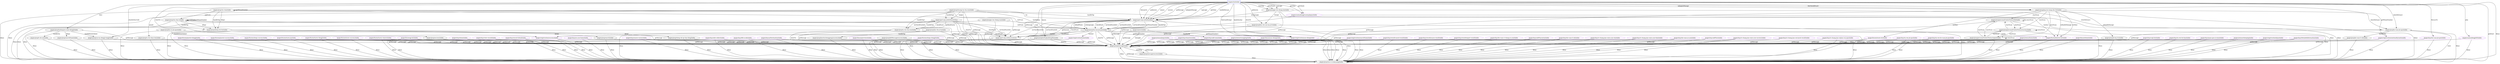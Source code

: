 // UI State Transfer Diagram
digraph {
	"/pages/jxzq/dao-chu-ji-lu/index" [label="/pages/jxzq/dao-chu-ji-lu/index"]
	"/pages/jxzq/success/index" [label="/pages/jxzq/success/index"]
	"/pages/jxzq/message/index" [label="/pages/jxzq/message/index"]
	"/pages/gsd-ui/g-auth/trface/trface" [label="/pages/gsd-ui/g-auth/trface/trface"]
	"/pages/jxzq/daochuchenggong/success/index" [label="/pages/jxzq/daochuchenggong/success/index"]
	"/pages/jxzq/personalCenterStatus/fail/index" [label="/pages/jxzq/personalCenterStatus/fail/index"]
	"/pages/jxzq/ge-ren-cheng-nuo/index" [label="/pages/jxzq/ge-ren-cheng-nuo/index"]
	"/pages/jxzq/sao-ma-dengji-tongji/index" [label="/pages/jxzq/sao-ma-dengji-tongji/index"]
	"/pages/jxzq/searchName/index" [label="/pages/jxzq/searchName/index"]
	"/pages/stat/index" [label="/pages/stat/index" color=blue shape=rectangle]
	"/pages/jxzq/da-ka-ji-lu/index" [label="/pages/jxzq/da-ka-ji-lu/index"]
	"/pages/jxzq/xiao-xi-xiang-qing/index" [label="/pages/jxzq/xiao-xi-xiang-qing/index"]
	"/pages/jxzq/search/index" [label="/pages/jxzq/search/index"]
	"/pages/jxzq/laoYaoJianKangMa/index" [label="/pages/jxzq/laoYaoJianKangMa/index"]
	"/pages/jxzq/zhuang-tai-cha-xun/index" [label="/pages/jxzq/zhuang-tai-cha-xun/index"]
	"/pages/gsd-ui/g-auth/face/face" [label="/pages/gsd-ui/g-auth/face/face"]
	"/pages/jxzq/jing-xin-xiang-zhu-list/index" [label="/pages/jxzq/jing-xin-xiang-zhu-list/index"]
	"/pages/jxzq/ge-ren-zhong-xin/index" [label="/pages/jxzq/ge-ren-zhong-xin/index"]
	"/pages/jxzq/ta-ren-cha-xun/index" [label="/pages/jxzq/ta-ren-cha-xun/index"]
	"/pages/jxzq/message/success/index" [label="/pages/jxzq/message/success/index"]
	"/pages/jxzq/lou-yu-jie-guo/index" [label="/pages/jxzq/lou-yu-jie-guo/index"]
	"/pages/jxzq/he-suan-li-shi/index" [label="/pages/jxzq/he-suan-li-shi/index"]
	"/pages/jxzq/ti-shi-yin/index" [label="/pages/jxzq/ti-shi-yin/index"]
	"/pages/jxzq/chu-chai-2/index" [label="/pages/jxzq/chu-chai-2/index"]
	"/pages/jxzq/he-suan-jie-guo/index" [label="/pages/jxzq/he-suan-jie-guo/index"]
	"/pages/jxzq/sheng-shi-list/index" [label="/pages/jxzq/sheng-shi-list/index"]
	"/pages/jxzq/ben-ren-sao-ma-ji-lv/index" [label="/pages/jxzq/ben-ren-sao-ma-ji-lv/index"]
	"/pages/jxzq/chu-chai/index" [label="/pages/jxzq/chu-chai/index"]
	"/pages/jxzq/sheng-shi-qu-lian-dong/index" [label="/pages/jxzq/sheng-shi-qu-lian-dong/index"]
	"/pages/jxzq/daofangren-xinxi-dengji/index" [label="/pages/jxzq/daofangren-xinxi-dengji/index"]
	"/pages/jxzq/personalCenterStatus/success/index" [label="/pages/jxzq/personalCenterStatus/success/index"]
	"/pages/jxzq/personalCenterStatus/repeat/index" [label="/pages/jxzq/personalCenterStatus/repeat/index"]
	"/pages/gsd-ui/g-auth/error/error" [label="/pages/gsd-ui/g-auth/error/error"]
	"/pages/jxzq/cha-xun-jie-guo/index" [label="/pages/jxzq/cha-xun-jie-guo/index"]
	"/pages/jxzq/ta-ren-shan-chu/index" [label="/pages/jxzq/ta-ren-shan-chu/index"]
	"/pages/query/inidex" [label="/pages/query/inidex"]
	"/pages/jxzq/delMessage/success/index" [label="/pages/jxzq/delMessage/success/index"]
	"/pages/fusion/shequ-dengji/index" [label="/pages/fusion/shequ-dengji/index" color=purple]
	"/pages/fusion/benren-list/index" [label="/pages/fusion/benren-list/index" color=purple]
	"/pages/fusion/jiaowei-dengji/index" [label="/pages/fusion/jiaowei-dengji/index" color=purple]
	"/pages/fusion/jiaowei-success/index" [label="/pages/fusion/jiaowei-success/index" color=purple]
	"/pages/fusion/shequ-success/index" [label="/pages/fusion/shequ-success/index" color=purple]
	"/pages/fusion/taren-list/index" [label="/pages/fusion/taren-list/index" color=purple]
	"/pages/fusion/taren-jia/index" [label="/pages/fusion/taren-jia/index" color=purple]
	"/pages/fusion/taren-dengji/index" [label="/pages/fusion/taren-dengji/index" color=purple]
	"/pages/fusion/taren-success/index" [label="/pages/fusion/taren-success/index" color=purple]
	"/pages/fusion/taren-remove/index" [label="/pages/fusion/taren-remove/index" color=purple]
	"/pages/fusion/gj-list/index" [label="/pages/fusion/gj-list/index" color=purple]
	"/pages/hsjc/home/index" [label="/pages/hsjc/home/index" color=purple]
	"/pages/hsjc/view-record/index" [label="/pages/hsjc/view-record/index" color=purple]
	"/pages/hsjc/record-detail/index" [label="/pages/hsjc/record-detail/index" color=purple]
	"/pages/hsjc/yu-yue-home/index" [label="/pages/hsjc/yu-yue-home/index" color=purple]
	"/pages/hsjc/add-num/index" [label="/pages/hsjc/add-num/index" color=purple]
	"/pages/hsjc/yuyue-sucess/index" [label="/pages/hsjc/yuyue-sucess/index" color=purple]
	"/pages/hsjc/info-collect/index" [label="/pages/hsjc/info-collect/index" color=purple]
	"/pages/hsjc/fill-in-info/index" [label="/pages/hsjc/fill-in-info/index" color=purple]
	"/pages/hsjc/he-suan-jie-guo/index" [label="/pages/hsjc/he-suan-jie-guo/index" color=purple]
	"/pages/hsjc/result/cancel-result/index" [label="/pages/hsjc/result/cancel-result/index" color=purple]
	"/pages/hsjc/result/yuyue-result/index" [label="/pages/hsjc/result/yuyue-result/index" color=purple]
	"/pages/hsjc/result/export-result/index" [label="/pages/hsjc/result/export-result/index" color=purple]
	"/pages/hsjc/he-suan-yu-yue/index" [label="/pages/hsjc/he-suan-yu-yue/index" color=purple]
	"/pages/hsjc/he-suan-ri-chang-yu-yue/index" [label="/pages/hsjc/he-suan-ri-chang-yu-yue/index" color=purple]
	"/pages/hsjc/ri-chang-jian-ce/jian-ce-ji-gou/index" [label="/pages/hsjc/ri-chang-jian-ce/jian-ce-ji-gou/index" color=purple]
	"/pages/hsjc/ri-chang-jian-ce/yu-yue-ren/index" [label="/pages/hsjc/ri-chang-jian-ce/yu-yue-ren/index" color=purple]
	"/pages/hsjc/ri-chang-jian-ce/yu-yue-success/index" [label="/pages/hsjc/ri-chang-jian-ce/yu-yue-success/index" color=purple]
	"/pages/hsjc/ri-chang-jian-ce/yu-yue-time/index" [label="/pages/hsjc/ri-chang-jian-ce/yu-yue-time/index" color=purple]
	"/pages/hsjc/ri-chang-jian-ce/cancel-result/index" [label="/pages/hsjc/ri-chang-jian-ce/cancel-result/index" color=purple]
	"/pages/hsjc/addTarn/index" [label="/pages/hsjc/addTarn/index" color=purple]
	"/pages/hsjc/addYuyueren/index" [label="/pages/hsjc/addYuyueren/index" color=purple]
	"/pages/hsjc/he-suan-li-shi/index" [label="/pages/hsjc/he-suan-li-shi/index" color=purple]
	"/pages/hsjc/ta-ren-jie-guo/index" [label="/pages/hsjc/ta-ren-jie-guo/index" color=purple]
	"/pages/hsjc/ta-ren-he-suan-jie-guo/index" [label="/pages/hsjc/ta-ren-he-suan-jie-guo/index" color=purple]
	"/pages/hsjc/ta-ren-lie-biao/index" [label="/pages/hsjc/ta-ren-lie-biao/index" color=purple]
	"/pages/hsjc/DetailedInformation/index" [label="/pages/hsjc/DetailedInformation/index" color=purple]
	"/pages/hsjc/shanchu/index" [label="/pages/hsjc/shanchu/index" color=purple]
	"/pages/hsjc/caiji-list/index" [label="/pages/hsjc/caiji-list/index" color=purple]
	"/pages/hsjc/quan-guo-yi-miao/index" [label="/pages/hsjc/quan-guo-yi-miao/index" color=purple]
	"/pages/heyan/home/index" [label="/pages/heyan/home/index" color=purple]
	"/pages/heyan/yan-zheng/index" [label="/pages/heyan/yan-zheng/index" color=purple]
	"/pages/heyan/Destination/index" [label="/pages/heyan/Destination/index" color=purple]
	"/pages/heyan/province/index" [label="/pages/heyan/province/index" color=purple]
	"/pages/yimiao/home/index" [label="/pages/yimiao/home/index" color=purple]
	"/pages/yimiao/shenqing/index" [label="/pages/yimiao/shenqing/index" color=purple]
	"/pages/yimiao/xiangqing/index" [label="/pages/yimiao/xiangqing/index" color=purple]
	"/pages/yimiao/jieguo/index" [label="/pages/yimiao/jieguo/index" color=purple]
	"/pages/registration/home/index" [label="/pages/registration/home/index" color=purple]
	"/pages/registration/success/index" [label="/pages/registration/success/index" color=purple]
	"/pages/registration/yan-zheng/index" [label="/pages/registration/yan-zheng/index" color=purple]
	"/pages/registration/tijiao/index" [label="/pages/registration/tijiao/index" color=purple]
	"/pages/registration/searchName/index" [label="/pages/registration/searchName/index" color=purple]
	"/pages/registration/nationality/nationality" [label="/pages/registration/nationality/nationality" color=purple]
	"/pages/saomadengji/saomajieguo/index" [label="/pages/saomadengji/saomajieguo/index" color=purple]
	"/pages/saomadengji/h5/index" [label="/pages/saomadengji/h5/index" color=purple]
	"/pages/stat/index" -> "/pages/gsd-ui/g-auth/face/face" [label=goBenren]
	"/pages/stat/index" -> "/pages/gsd-ui/g-auth/face/face" [label=laoyou]
	"/pages/stat/index" -> "/pages/hsjc/he-suan-jie-guo/index" [label=HesuanTo]
	"/pages/stat/index" -> "/pages/registration/success/index" [label=showYw]
	"/pages/stat/index" -> "/pages/saomadengji/saomajieguo/index" [label=getOline]
	"/pages/stat/index" -> "/pages/jxzq/daofangren-xinxi-dengji/index" [label=btn1]
	"/pages/stat/index" -> "/pages/gsd-ui/g-auth/face/face" [label=success]
	"/pages/stat/index" -> "/pages/jxzq/xiao-xi-xiang-qing/index" [label=goDetail]
	"/pages/stat/index" -> "/pages/saomadengji/h5/index" [label=ydm]
	"/pages/stat/index" -> "/pages/jxzq/jing-xin-xiang-zhu-list/index" [label=btnCheckIDcard]
	"/pages/stat/index" -> "/pages/gsd-ui/g-auth/face/face" [label=tapLogin]
	"/pages/stat/index" -> "/pages/registration/nationality/nationality" [label=getPhoneNumber]
	"/pages/stat/index" -> "/pages/registration/yan-zheng/index" [label=handchuchai]
	"/pages/stat/index" -> "/pages/jxzq/he-suan-jie-guo/index" [label=showHeSuan1]
	"/pages/stat/index" -> "/pages/jxzq/laoYaoJianKangMa/index" [label=laoyou]
	"/pages/stat/index" -> "/pages/saomadengji/saomajieguo/index" [label=getCheck]
	"/pages/stat/index" -> "/pages/gsd-ui/g-auth/face/face" [label=getOline]
	"/pages/stat/index" -> "/pages/jxzq/ben-ren-sao-ma-ji-lv/index" [label=goBenren]
	"/pages/stat/index" -> "/pages/gsd-ui/g-auth/face/face" [label=handleHesuan]
	"/pages/stat/index" -> "/pages/jxzq/sao-ma-dengji-tongji/index" [label=checkIsHasCode]
	"/pages/stat/index" -> "/pages/jxzq/jing-xin-xiang-zhu-list/index" [label=isJingxinManage]
	"/pages/stat/index" -> "/pages/gsd-ui/g-auth/face/face" [label=HesuanTo]
	"/pages/stat/index" -> "/pages/jxzq/ge-ren-zhong-xin/index" [label=getIsPhone]
	"/pages/stat/index" -> "/pages/gsd-ui/g-auth/face/face" [label=goMessage]
	"/pages/stat/index" -> "/pages/jxzq/ge-ren-zhong-xin/index" [label=tapLogin]
	"/pages/stat/index" -> "/pages/jxzq/xiao-xi-xiang-qing/index" [label=libiao]
	"/pages/stat/index" -> "/pages/registration/yan-zheng/index" [label=showZd]
	"/pages/stat/index" -> "/pages/jxzq/ge-ren-zhong-xin/index" [label=GrzxTap]
	"/pages/stat/index" -> "/pages/jxzq/message/index" [label=goMessage]
	"/pages/stat/index" -> "/pages/registration/yan-zheng/index" [label=btnScanWrong1]
	"/pages/stat/index" -> "/pages/gsd-ui/g-auth/face/face" [label=isJingxinManage]
	"/pages/gsd-ui/g-auth/face/face" -> "/pages/jxzq/cha-xun-jie-guo/index" [label=isBindPhone]
	"/pages/gsd-ui/g-auth/face/face" -> "/pages/gsd-ui/g-auth/error/error" [label=getSession]
	"/pages/gsd-ui/g-auth/face/face" -> "/pages/jxzq/cha-xun-jie-guo/index" [label=isShengLogin]
	"/pages/gsd-ui/g-auth/face/face" -> "/pages/jxzq/cha-xun-jie-guo/index" [label=checkFacet]
	"/pages/gsd-ui/g-auth/face/face" -> "/pages/jxzq/cha-xun-jie-guo/index" [label=onCheckFaceInfo1]
	"/pages/gsd-ui/g-auth/face/face" -> "/pages/gsd-ui/g-auth/error/error" [label=checkFacet]
	"/pages/gsd-ui/g-auth/face/face" -> "/pages/jxzq/cha-xun-jie-guo/index" [label=onCheckFaceInfo]
	"/pages/gsd-ui/g-auth/face/face" -> "/pages/gsd-ui/g-auth/error/error" [label=onCheckFaceInfo1]
	"/pages/gsd-ui/g-auth/face/face" -> "/pages/jxzq/cha-xun-jie-guo/index" [label=onCheckFaceInfo2]
	"/pages/gsd-ui/g-auth/face/face" -> "/pages/jxzq/xiao-xi-xiang-qing/index" [label=libiao]
	"/pages/gsd-ui/g-auth/face/face" -> "/pages/jxzq/cha-xun-jie-guo/index" [label=getPhoneNumber]
	"/pages/gsd-ui/g-auth/face/face" -> "/pages/gsd-ui/g-auth/error/error" [label=onCheckFaceInfo]
	"/pages/gsd-ui/g-auth/face/face" -> "/pages/jxzq/message/index" [label=goMessage]
	"/pages/gsd-ui/g-auth/trface/trface" -> "/pages/jxzq/ta-ren-cha-xun/index" [label=checkFacet]
	"/pages/gsd-ui/g-auth/trface/trface" -> "/pages/jxzq/ta-ren-cha-xun/index" [label=getBindStatus]
	"/pages/gsd-ui/g-auth/trface/trface" -> "/pages/jxzq/ta-ren-cha-xun/index" [label=onCheckFaceInfo]
	"/pages/gsd-ui/g-auth/trface/trface" -> "/pages/gsd-ui/g-auth/error/error" [label=checkFacet]
	"/pages/gsd-ui/g-auth/trface/trface" -> "/pages/jxzq/message/index" [label=showYw]
	"/pages/gsd-ui/g-auth/trface/trface" -> "/pages/jxzq/xiao-xi-xiang-qing/index" [label=libiao]
	"/pages/gsd-ui/g-auth/trface/trface" -> "/pages/gsd-ui/g-auth/error/error" [label=onCheckFaceInfo]
	"/pages/gsd-ui/g-auth/trface/trface" -> "/pages/jxzq/message/index" [label=goMessage]
	"/pages/gsd-ui/g-auth/error/error" -> "/pages/jxzq/xiao-xi-xiang-qing/index" [label=libiao]
	"/pages/gsd-ui/g-auth/error/error" -> "/pages/jxzq/message/index" [label=goMessage]
	"/pages/jxzq/ge-ren-zhong-xin/index" -> "/pages/gsd-ui/g-auth/face/face" [label=onTapLogin]
	"/pages/jxzq/ge-ren-zhong-xin/index" -> "/pages/jxzq/he-suan-jie-guo/index" [label=showHeSuan1]
	"/pages/jxzq/ge-ren-zhong-xin/index" -> "/pages/jxzq/xiao-xi-xiang-qing/index" [label=libiao]
	"/pages/jxzq/ge-ren-zhong-xin/index" -> "/pages/jxzq/ben-ren-sao-ma-ji-lv/index" [label=brsmjl]
	"/pages/jxzq/ge-ren-zhong-xin/index" -> "/pages/jxzq/message/index" [label=goMessage]
	"/pages/jxzq/personalCenterStatus/fail/index" -> "/pages/jxzq/xiao-xi-xiang-qing/index" [label=libiao]
	"/pages/jxzq/personalCenterStatus/fail/index" -> "/pages/jxzq/personalCenterStatus/fail/index" [label=startScan]
	"/pages/jxzq/personalCenterStatus/fail/index" -> "/pages/jxzq/personalCenterStatus/success/index" [label=startScan]
	"/pages/jxzq/personalCenterStatus/fail/index" -> "/pages/jxzq/personalCenterStatus/repeat/index" [label=startScan]
	"/pages/jxzq/personalCenterStatus/fail/index" -> "/pages/jxzq/message/index" [label=goMessage]
	"/pages/jxzq/personalCenterStatus/repeat/index" -> "/pages/jxzq/xiao-xi-xiang-qing/index" [label=libiao]
	"/pages/jxzq/personalCenterStatus/repeat/index" -> "/pages/jxzq/personalCenterStatus/fail/index" [label=startScan]
	"/pages/jxzq/personalCenterStatus/repeat/index" -> "/pages/jxzq/personalCenterStatus/success/index" [label=startScan]
	"/pages/jxzq/personalCenterStatus/repeat/index" -> "/pages/jxzq/personalCenterStatus/repeat/index" [label=startScan]
	"/pages/jxzq/personalCenterStatus/repeat/index" -> "/pages/jxzq/message/index" [label=goMessage]
	"/pages/jxzq/personalCenterStatus/success/index" -> "/pages/jxzq/xiao-xi-xiang-qing/index" [label=libiao]
	"/pages/jxzq/personalCenterStatus/success/index" -> "/pages/jxzq/personalCenterStatus/fail/index" [label=startScan]
	"/pages/jxzq/personalCenterStatus/success/index" -> "/pages/jxzq/personalCenterStatus/success/index" [label=startScan]
	"/pages/jxzq/personalCenterStatus/success/index" -> "/pages/jxzq/personalCenterStatus/repeat/index" [label=startScan]
	"/pages/jxzq/personalCenterStatus/success/index" -> "/pages/jxzq/message/index" [label=goMessage]
	"/pages/jxzq/da-ka-ji-lu/index" -> "/pages/jxzq/xiao-xi-xiang-qing/index" [label=libiao]
	"/pages/jxzq/da-ka-ji-lu/index" -> "/pages/jxzq/message/index" [label=goMessage]
	"/pages/jxzq/jing-xin-xiang-zhu-list/index" -> "/pages/fusion/taren-list/index" [label=toOther]
	"/pages/jxzq/jing-xin-xiang-zhu-list/index" -> "/pages/jxzq/personalCenterStatus/repeat/index" [label=startScan]
	"/pages/jxzq/jing-xin-xiang-zhu-list/index" -> "/pages/jxzq/he-suan-jie-guo/index" [label=showHeSuan1]
	"/pages/jxzq/jing-xin-xiang-zhu-list/index" -> "/pages/jxzq/personalCenterStatus/success/index" [label=startScan]
	"/pages/jxzq/jing-xin-xiang-zhu-list/index" -> "/pages/jxzq/xiao-xi-xiang-qing/index" [label=libiao]
	"/pages/jxzq/jing-xin-xiang-zhu-list/index" -> "/pages/jxzq/personalCenterStatus/fail/index" [label=startScan]
	"/pages/jxzq/jing-xin-xiang-zhu-list/index" -> "/pages/jxzq/message/index" [label=goMessage]
	"/pages/jxzq/jing-xin-xiang-zhu-list/index" -> "/pages/jxzq/da-ka-ji-lu/index" [label=isHealthManage]
	"/pages/jxzq/jing-xin-xiang-zhu-list/index" -> "/pages/fusion/benren-list/index" [label=isHealthManage]
	"/pages/jxzq/jing-xin-xiang-zhu-list/index" -> "/pages/fusion/benren-list/index" [label=toOther]
	"/pages/jxzq/ti-shi-yin/index" -> "/pages/jxzq/xiao-xi-xiang-qing/index" [label=libiao]
	"/pages/jxzq/ti-shi-yin/index" -> "/pages/jxzq/message/index" [label=goMessage]
	"/pages/jxzq/he-suan-jie-guo/index" -> "/pages/jxzq/xiao-xi-xiang-qing/index" [label=xinxi]
	"/pages/jxzq/he-suan-jie-guo/index" -> "/pages/jxzq/he-suan-li-shi/index" [label=handleTap]
	"/pages/jxzq/he-suan-jie-guo/index" -> "/pages/jxzq/xiao-xi-xiang-qing/index" [label=libiao]
	"/pages/jxzq/he-suan-jie-guo/index" -> "/pages/jxzq/message/index" [label=goMessage]
	"/pages/jxzq/he-suan-li-shi/index" -> "/pages/jxzq/xiao-xi-xiang-qing/index" [label=libiao]
	"/pages/jxzq/he-suan-li-shi/index" -> "/pages/jxzq/message/index" [label=goMessage]
	"/pages/jxzq/cha-xun-jie-guo/index" -> "/pages/registration/home/index" [label=tuichu0]
	"/pages/jxzq/cha-xun-jie-guo/index" -> "/pages/registration/success/index" [label=tuichu0]
	"/pages/jxzq/cha-xun-jie-guo/index" -> "/pages/registration/yan-zheng/index" [label=getPhoneNumber1]
	"/pages/jxzq/cha-xun-jie-guo/index" -> "/pages/gsd-ui/g-auth/error/error" [label=checkFacet]
	"/pages/jxzq/cha-xun-jie-guo/index" -> "/pages/jxzq/message/index" [label=showYw]
	"/pages/jxzq/cha-xun-jie-guo/index" -> "/pages/jxzq/xiao-xi-xiang-qing/index" [label=libiao]
	"/pages/jxzq/cha-xun-jie-guo/index" -> "/pages/jxzq/message/index" [label=goMessage]
	"/pages/jxzq/cha-xun-jie-guo/index" -> "/pages/gsd-ui/g-auth/face/face" [label=handleTap]
	"/pages/jxzq/cha-xun-jie-guo/index" -> "/pages/registration/yan-zheng/index" [label=getPhoneNumber]
	"/pages/jxzq/cha-xun-jie-guo/index" -> "/pages/fusion/benren-list/index" [label=tuichu]
	"/pages/jxzq/ge-ren-cheng-nuo/index" -> "/pages/jxzq/xiao-xi-xiang-qing/index" [label=libiao]
	"/pages/jxzq/ge-ren-cheng-nuo/index" -> "/pages/jxzq/message/index" [label=goMessage]
	"/pages/jxzq/ge-ren-cheng-nuo/index" -> "/pages/jxzq/cha-xun-jie-guo/index" [label=arge]
	"/pages/jxzq/ta-ren-cha-xun/index" -> "/pages/gsd-ui/g-auth/error/error" [label=checkFacet]
	"/pages/jxzq/ta-ren-cha-xun/index" -> "/pages/gsd-ui/g-auth/trface/trface" [label=handleTap]
	"/pages/jxzq/ta-ren-cha-xun/index" -> "/pages/jxzq/message/index" [label=showYw]
	"/pages/jxzq/ta-ren-cha-xun/index" -> "/pages/jxzq/xiao-xi-xiang-qing/index" [label=libiao]
	"/pages/jxzq/ta-ren-cha-xun/index" -> "/pages/jxzq/message/index" [label=goMessage]
	"/pages/jxzq/zhuang-tai-cha-xun/index" -> "/pages/jxzq/ta-ren-cha-xun/index" [label=handleTap1]
	"/pages/jxzq/zhuang-tai-cha-xun/index" -> "/pages/gsd-ui/g-auth/trface/trface" [label=tianjia]
	"/pages/jxzq/zhuang-tai-cha-xun/index" -> "/pages/jxzq/cha-xun-jie-guo/index" [label=handleTap]
	"/pages/jxzq/zhuang-tai-cha-xun/index" -> "/pages/gsd-ui/g-auth/face/face" [label=res]
	"/pages/jxzq/zhuang-tai-cha-xun/index" -> "/pages/jxzq/message/index" [label=showYw]
	"/pages/jxzq/zhuang-tai-cha-xun/index" -> "/pages/jxzq/xiao-xi-xiang-qing/index" [label=libiao]
	"/pages/jxzq/zhuang-tai-cha-xun/index" -> "/pages/gsd-ui/g-auth/trface/trface" [label=handleTap1]
	"/pages/jxzq/zhuang-tai-cha-xun/index" -> "/pages/jxzq/message/index" [label=goMessage]
	"/pages/jxzq/zhuang-tai-cha-xun/index" -> "/pages/gsd-ui/g-auth/face/face" [label=handleTap]
	"/pages/jxzq/zhuang-tai-cha-xun/index" -> "/pages/jxzq/ta-ren-shan-chu/index" [label=guanli]
	"/pages/jxzq/ta-ren-shan-chu/index" -> "/pages/jxzq/xiao-xi-xiang-qing/index" [label=libiao]
	"/pages/jxzq/ta-ren-shan-chu/index" -> "/pages/jxzq/message/index" [label=goMessage]
	"/pages/jxzq/chu-chai/index" -> "/pages/jxzq/chu-chai-2/index" [label=subTrain]
	"/pages/jxzq/chu-chai/index" -> "/pages/jxzq/cha-xun-jie-guo/index" [label=subTrain]
	"/pages/jxzq/chu-chai/index" -> "/pages/jxzq/chu-chai/index" [label=getPhoneNumber]
	"/pages/jxzq/chu-chai/index" -> "/pages/jxzq/sheng-shi-list/index" [label=handleTap]
	"/pages/jxzq/chu-chai/index" -> "/pages/fusion/benren-list/index" [label=tuichu1]
	"/pages/jxzq/chu-chai/index" -> "/pages/jxzq/xiao-xi-xiang-qing/index" [label=libiao]
	"/pages/jxzq/chu-chai/index" -> "/pages/jxzq/sheng-shi-list/index" [label=dilog1]
	"/pages/jxzq/chu-chai/index" -> "/pages/jxzq/message/index" [label=goMessage]
	"/pages/jxzq/chu-chai-2/index" -> "/pages/jxzq/chu-chai-2/index" [label=subTrain]
	"/pages/jxzq/chu-chai-2/index" -> "/pages/jxzq/cha-xun-jie-guo/index" [label=subTrain]
	"/pages/jxzq/chu-chai-2/index" -> "/pages/jxzq/sheng-shi-list/index" [label=handleTap]
	"/pages/jxzq/chu-chai-2/index" -> "/pages/jxzq/xiao-xi-xiang-qing/index" [label=libiao]
	"/pages/jxzq/chu-chai-2/index" -> "/pages/jxzq/chu-chai-2/index" [label=getPhoneNumber]
	"/pages/jxzq/chu-chai-2/index" -> "/pages/jxzq/sheng-shi-list/index" [label=dilog1]
	"/pages/jxzq/chu-chai-2/index" -> "/pages/jxzq/message/index" [label=goMessage]
	"/pages/jxzq/sheng-shi-qu-lian-dong/index" -> "/pages/jxzq/xiao-xi-xiang-qing/index" [label=libiao]
	"/pages/jxzq/sheng-shi-qu-lian-dong/index" -> "/pages/jxzq/message/index" [label=goMessage]
	"/pages/jxzq/sheng-shi-list/index" -> "/pages/jxzq/xiao-xi-xiang-qing/index" [label=libiao]
	"/pages/jxzq/sheng-shi-list/index" -> "/pages/jxzq/search/index" [label=guojia]
	"/pages/jxzq/sheng-shi-list/index" -> "/pages/jxzq/message/index" [label=goMessage]
	"/pages/jxzq/sheng-shi-list/index" -> "/pages/jxzq/sheng-shi-qu-lian-dong/index" [label=detail]
	"/pages/jxzq/lou-yu-jie-guo/index" -> "/pages/jxzq/success/index" [label=handleFormSubmit]
	"/pages/jxzq/lou-yu-jie-guo/index" -> "/pages/jxzq/xiao-xi-xiang-qing/index" [label=libiao]
	"/pages/jxzq/lou-yu-jie-guo/index" -> "/pages/jxzq/message/index" [label=goMessage]
	"/pages/jxzq/searchName/index" -> "/pages/jxzq/xiao-xi-xiang-qing/index" [label=libiao]
	"/pages/jxzq/searchName/index" -> "/pages/jxzq/message/index" [label=goMessage]
	"/pages/jxzq/search/index" -> "/pages/jxzq/xiao-xi-xiang-qing/index" [label=libiao]
	"/pages/jxzq/search/index" -> "/pages/jxzq/message/index" [label=goMessage]
	"/pages/jxzq/success/index" -> "/pages/jxzq/xiao-xi-xiang-qing/index" [label=libiao]
	"/pages/jxzq/success/index" -> "/pages/jxzq/message/index" [label=goMessage]
	"/pages/jxzq/message/index" -> "/pages/jxzq/xiao-xi-xiang-qing/index" [label=libiao]
	"/pages/jxzq/message/index" -> "/pages/jxzq/message/success/index" [label=sendMsg]
	"/pages/jxzq/message/index" -> "/pages/jxzq/message/index" [label=goMessage]
	"/pages/jxzq/message/success/index" -> "/pages/jxzq/xiao-xi-xiang-qing/index" [label=libiao]
	"/pages/jxzq/message/success/index" -> "/pages/jxzq/message/index" [label=goMessage]
	"/pages/jxzq/delMessage/success/index" -> "/pages/jxzq/xiao-xi-xiang-qing/index" [label=libiao]
	"/pages/jxzq/delMessage/success/index" -> "/pages/jxzq/message/index" [label=goMessage]
	"/pages/jxzq/daochuchenggong/success/index" -> "/pages/jxzq/xiao-xi-xiang-qing/index" [label=libiao]
	"/pages/jxzq/daochuchenggong/success/index" -> "/pages/jxzq/message/index" [label=goMessage]
	"/pages/jxzq/xiao-xi-xiang-qing/index" -> "/pages/jxzq/xiao-xi-xiang-qing/index" [label=libiao]
	"/pages/jxzq/xiao-xi-xiang-qing/index" -> "/pages/jxzq/message/index" [label=goMessage]
	"/pages/jxzq/sao-ma-dengji-tongji/index" -> "/pages/jxzq/xiao-xi-xiang-qing/index" [label=libiao]
	"/pages/jxzq/sao-ma-dengji-tongji/index" -> "/pages/jxzq/message/index" [label=goMessage]
	"/pages/jxzq/ben-ren-sao-ma-ji-lv/index" -> "/pages/jxzq/xiao-xi-xiang-qing/index" [label=libiao]
	"/pages/jxzq/ben-ren-sao-ma-ji-lv/index" -> "/pages/jxzq/message/index" [label=goMessage]
	"/pages/jxzq/dao-chu-ji-lu/index" -> "/pages/jxzq/xiao-xi-xiang-qing/index" [label=libiao]
	"/pages/jxzq/dao-chu-ji-lu/index" -> "/pages/jxzq/message/index" [label=goMessage]
	"/pages/jxzq/dao-chu-ji-lu/index" -> "/pages/jxzq/daochuchenggong/success/index" [label=handleTap]
	"/pages/jxzq/daofangren-xinxi-dengji/index" -> "/pages/jxzq/searchName/index" [label=dilog1]
	"/pages/jxzq/daofangren-xinxi-dengji/index" -> "/pages/jxzq/sao-ma-dengji-tongji/index" [label=handleFormSubmit]
	"/pages/jxzq/daofangren-xinxi-dengji/index" -> "/pages/jxzq/xiao-xi-xiang-qing/index" [label=libiao]
	"/pages/jxzq/daofangren-xinxi-dengji/index" -> "/pages/jxzq/message/index" [label=goMessage]
	"/pages/jxzq/daofangren-xinxi-dengji/index" -> "/pages/jxzq/ti-shi-yin/index" [label=handleTao]
	"/pages/jxzq/laoYaoJianKangMa/index" -> "/pages/jxzq/xiao-xi-xiang-qing/index" [label=libiao]
	"/pages/jxzq/laoYaoJianKangMa/index" -> "/pages/jxzq/message/index" [label=goMessage]
	"/pages/jxzq/laoYaoJianKangMa/index" -> "/pages/jxzq/message/index" [label=showYw]
	"/pages/query/inidex" -> "/pages/jxzq/message/index" [label=btnright]
	"/pages/query/inidex" -> "/pages/jxzq/xiao-xi-xiang-qing/index" [label=libiao]
	"/pages/query/inidex" -> "/pages/jxzq/message/index" [label=goMessage]
	"/pages/query/inidex" -> "/pages/hsjc/add-num/index" [label=handleTap]
	"/pages/fusion/shequ-dengji/index" -> "/pages/jxzq/xiao-xi-xiang-qing/index" [label=libiao]
	"/pages/fusion/shequ-dengji/index" -> "/pages/jxzq/message/index" [label=goMessage]
	"/pages/fusion/benren-list/index" -> "/pages/jxzq/xiao-xi-xiang-qing/index" [label=libiao]
	"/pages/fusion/benren-list/index" -> "/pages/jxzq/message/index" [label=goMessage]
	"/pages/fusion/jiaowei-dengji/index" -> "/pages/jxzq/xiao-xi-xiang-qing/index" [label=libiao]
	"/pages/fusion/jiaowei-dengji/index" -> "/pages/jxzq/message/index" [label=goMessage]
	"/pages/fusion/jiaowei-success/index" -> "/pages/jxzq/xiao-xi-xiang-qing/index" [label=libiao]
	"/pages/fusion/jiaowei-success/index" -> "/pages/jxzq/message/index" [label=goMessage]
	"/pages/fusion/shequ-success/index" -> "/pages/jxzq/xiao-xi-xiang-qing/index" [label=libiao]
	"/pages/fusion/shequ-success/index" -> "/pages/jxzq/message/index" [label=goMessage]
	"/pages/fusion/taren-list/index" -> "/pages/jxzq/xiao-xi-xiang-qing/index" [label=libiao]
	"/pages/fusion/taren-list/index" -> "/pages/jxzq/message/index" [label=goMessage]
	"/pages/fusion/taren-jia/index" -> "/pages/jxzq/xiao-xi-xiang-qing/index" [label=libiao]
	"/pages/fusion/taren-jia/index" -> "/pages/jxzq/message/index" [label=goMessage]
	"/pages/fusion/taren-dengji/index" -> "/pages/jxzq/xiao-xi-xiang-qing/index" [label=libiao]
	"/pages/fusion/taren-dengji/index" -> "/pages/jxzq/message/index" [label=goMessage]
	"/pages/fusion/taren-success/index" -> "/pages/jxzq/xiao-xi-xiang-qing/index" [label=libiao]
	"/pages/fusion/taren-success/index" -> "/pages/jxzq/message/index" [label=goMessage]
	"/pages/fusion/taren-remove/index" -> "/pages/jxzq/xiao-xi-xiang-qing/index" [label=libiao]
	"/pages/fusion/taren-remove/index" -> "/pages/jxzq/message/index" [label=goMessage]
	"/pages/fusion/gj-list/index" -> "/pages/jxzq/xiao-xi-xiang-qing/index" [label=libiao]
	"/pages/fusion/gj-list/index" -> "/pages/jxzq/message/index" [label=goMessage]
	"/pages/hsjc/home/index" -> "/pages/jxzq/xiao-xi-xiang-qing/index" [label=libiao]
	"/pages/hsjc/home/index" -> "/pages/jxzq/message/index" [label=goMessage]
	"/pages/hsjc/view-record/index" -> "/pages/jxzq/xiao-xi-xiang-qing/index" [label=libiao]
	"/pages/hsjc/view-record/index" -> "/pages/jxzq/message/index" [label=goMessage]
	"/pages/hsjc/record-detail/index" -> "/pages/jxzq/xiao-xi-xiang-qing/index" [label=libiao]
	"/pages/hsjc/record-detail/index" -> "/pages/jxzq/message/index" [label=goMessage]
	"/pages/hsjc/yu-yue-home/index" -> "/pages/jxzq/xiao-xi-xiang-qing/index" [label=libiao]
	"/pages/hsjc/yu-yue-home/index" -> "/pages/jxzq/message/index" [label=goMessage]
	"/pages/hsjc/add-num/index" -> "/pages/jxzq/xiao-xi-xiang-qing/index" [label=libiao]
	"/pages/hsjc/add-num/index" -> "/pages/jxzq/message/index" [label=goMessage]
	"/pages/hsjc/yuyue-sucess/index" -> "/pages/jxzq/xiao-xi-xiang-qing/index" [label=libiao]
	"/pages/hsjc/yuyue-sucess/index" -> "/pages/jxzq/message/index" [label=goMessage]
	"/pages/hsjc/info-collect/index" -> "/pages/jxzq/xiao-xi-xiang-qing/index" [label=libiao]
	"/pages/hsjc/info-collect/index" -> "/pages/jxzq/message/index" [label=goMessage]
	"/pages/hsjc/fill-in-info/index" -> "/pages/jxzq/xiao-xi-xiang-qing/index" [label=libiao]
	"/pages/hsjc/fill-in-info/index" -> "/pages/jxzq/message/index" [label=goMessage]
	"/pages/hsjc/he-suan-jie-guo/index" -> "/pages/jxzq/xiao-xi-xiang-qing/index" [label=libiao]
	"/pages/hsjc/he-suan-jie-guo/index" -> "/pages/jxzq/message/index" [label=goMessage]
	"/pages/hsjc/result/cancel-result/index" -> "/pages/jxzq/xiao-xi-xiang-qing/index" [label=libiao]
	"/pages/hsjc/result/cancel-result/index" -> "/pages/jxzq/message/index" [label=goMessage]
	"/pages/hsjc/result/yuyue-result/index" -> "/pages/jxzq/xiao-xi-xiang-qing/index" [label=libiao]
	"/pages/hsjc/result/yuyue-result/index" -> "/pages/jxzq/message/index" [label=goMessage]
	"/pages/hsjc/result/export-result/index" -> "/pages/jxzq/xiao-xi-xiang-qing/index" [label=libiao]
	"/pages/hsjc/result/export-result/index" -> "/pages/jxzq/message/index" [label=goMessage]
	"/pages/hsjc/he-suan-yu-yue/index" -> "/pages/jxzq/xiao-xi-xiang-qing/index" [label=libiao]
	"/pages/hsjc/he-suan-yu-yue/index" -> "/pages/jxzq/message/index" [label=goMessage]
	"/pages/hsjc/he-suan-ri-chang-yu-yue/index" -> "/pages/jxzq/xiao-xi-xiang-qing/index" [label=libiao]
	"/pages/hsjc/he-suan-ri-chang-yu-yue/index" -> "/pages/jxzq/message/index" [label=goMessage]
	"/pages/hsjc/ri-chang-jian-ce/jian-ce-ji-gou/index" -> "/pages/jxzq/xiao-xi-xiang-qing/index" [label=libiao]
	"/pages/hsjc/ri-chang-jian-ce/jian-ce-ji-gou/index" -> "/pages/jxzq/message/index" [label=goMessage]
	"/pages/hsjc/ri-chang-jian-ce/yu-yue-ren/index" -> "/pages/jxzq/xiao-xi-xiang-qing/index" [label=libiao]
	"/pages/hsjc/ri-chang-jian-ce/yu-yue-ren/index" -> "/pages/jxzq/message/index" [label=goMessage]
	"/pages/hsjc/ri-chang-jian-ce/yu-yue-success/index" -> "/pages/jxzq/xiao-xi-xiang-qing/index" [label=libiao]
	"/pages/hsjc/ri-chang-jian-ce/yu-yue-success/index" -> "/pages/jxzq/message/index" [label=goMessage]
	"/pages/hsjc/ri-chang-jian-ce/yu-yue-time/index" -> "/pages/jxzq/xiao-xi-xiang-qing/index" [label=libiao]
	"/pages/hsjc/ri-chang-jian-ce/yu-yue-time/index" -> "/pages/jxzq/message/index" [label=goMessage]
	"/pages/hsjc/ri-chang-jian-ce/cancel-result/index" -> "/pages/jxzq/xiao-xi-xiang-qing/index" [label=libiao]
	"/pages/hsjc/ri-chang-jian-ce/cancel-result/index" -> "/pages/jxzq/message/index" [label=goMessage]
	"/pages/hsjc/addTarn/index" -> "/pages/jxzq/xiao-xi-xiang-qing/index" [label=libiao]
	"/pages/hsjc/addTarn/index" -> "/pages/jxzq/message/index" [label=goMessage]
	"/pages/hsjc/addYuyueren/index" -> "/pages/jxzq/xiao-xi-xiang-qing/index" [label=libiao]
	"/pages/hsjc/addYuyueren/index" -> "/pages/jxzq/message/index" [label=goMessage]
	"/pages/hsjc/he-suan-li-shi/index" -> "/pages/jxzq/xiao-xi-xiang-qing/index" [label=libiao]
	"/pages/hsjc/he-suan-li-shi/index" -> "/pages/jxzq/message/index" [label=goMessage]
	"/pages/hsjc/ta-ren-jie-guo/index" -> "/pages/jxzq/xiao-xi-xiang-qing/index" [label=libiao]
	"/pages/hsjc/ta-ren-jie-guo/index" -> "/pages/jxzq/message/index" [label=goMessage]
	"/pages/hsjc/ta-ren-he-suan-jie-guo/index" -> "/pages/jxzq/xiao-xi-xiang-qing/index" [label=libiao]
	"/pages/hsjc/ta-ren-he-suan-jie-guo/index" -> "/pages/jxzq/message/index" [label=goMessage]
	"/pages/hsjc/ta-ren-lie-biao/index" -> "/pages/jxzq/xiao-xi-xiang-qing/index" [label=libiao]
	"/pages/hsjc/ta-ren-lie-biao/index" -> "/pages/jxzq/message/index" [label=goMessage]
	"/pages/hsjc/DetailedInformation/index" -> "/pages/jxzq/xiao-xi-xiang-qing/index" [label=libiao]
	"/pages/hsjc/DetailedInformation/index" -> "/pages/jxzq/message/index" [label=goMessage]
	"/pages/hsjc/shanchu/index" -> "/pages/jxzq/xiao-xi-xiang-qing/index" [label=libiao]
	"/pages/hsjc/shanchu/index" -> "/pages/jxzq/message/index" [label=goMessage]
	"/pages/hsjc/caiji-list/index" -> "/pages/jxzq/xiao-xi-xiang-qing/index" [label=libiao]
	"/pages/hsjc/caiji-list/index" -> "/pages/jxzq/message/index" [label=goMessage]
	"/pages/hsjc/quan-guo-yi-miao/index" -> "/pages/jxzq/xiao-xi-xiang-qing/index" [label=libiao]
	"/pages/hsjc/quan-guo-yi-miao/index" -> "/pages/jxzq/message/index" [label=goMessage]
	"/pages/heyan/home/index" -> "/pages/jxzq/xiao-xi-xiang-qing/index" [label=libiao]
	"/pages/heyan/home/index" -> "/pages/jxzq/message/index" [label=goMessage]
	"/pages/heyan/yan-zheng/index" -> "/pages/jxzq/xiao-xi-xiang-qing/index" [label=libiao]
	"/pages/heyan/yan-zheng/index" -> "/pages/jxzq/message/index" [label=goMessage]
	"/pages/heyan/Destination/index" -> "/pages/jxzq/xiao-xi-xiang-qing/index" [label=libiao]
	"/pages/heyan/Destination/index" -> "/pages/jxzq/message/index" [label=goMessage]
	"/pages/heyan/province/index" -> "/pages/jxzq/xiao-xi-xiang-qing/index" [label=libiao]
	"/pages/heyan/province/index" -> "/pages/jxzq/message/index" [label=goMessage]
	"/pages/yimiao/home/index" -> "/pages/jxzq/xiao-xi-xiang-qing/index" [label=libiao]
	"/pages/yimiao/home/index" -> "/pages/jxzq/message/index" [label=goMessage]
	"/pages/yimiao/shenqing/index" -> "/pages/jxzq/xiao-xi-xiang-qing/index" [label=libiao]
	"/pages/yimiao/shenqing/index" -> "/pages/jxzq/message/index" [label=goMessage]
	"/pages/yimiao/xiangqing/index" -> "/pages/jxzq/xiao-xi-xiang-qing/index" [label=libiao]
	"/pages/yimiao/xiangqing/index" -> "/pages/jxzq/message/index" [label=goMessage]
	"/pages/yimiao/jieguo/index" -> "/pages/jxzq/xiao-xi-xiang-qing/index" [label=libiao]
	"/pages/yimiao/jieguo/index" -> "/pages/jxzq/message/index" [label=goMessage]
	"/pages/registration/home/index" -> "/pages/jxzq/xiao-xi-xiang-qing/index" [label=libiao]
	"/pages/registration/home/index" -> "/pages/jxzq/message/index" [label=goMessage]
	"/pages/registration/success/index" -> "/pages/jxzq/xiao-xi-xiang-qing/index" [label=libiao]
	"/pages/registration/success/index" -> "/pages/jxzq/message/index" [label=goMessage]
	"/pages/registration/yan-zheng/index" -> "/pages/jxzq/xiao-xi-xiang-qing/index" [label=libiao]
	"/pages/registration/yan-zheng/index" -> "/pages/jxzq/message/index" [label=goMessage]
	"/pages/registration/tijiao/index" -> "/pages/jxzq/xiao-xi-xiang-qing/index" [label=libiao]
	"/pages/registration/tijiao/index" -> "/pages/jxzq/message/index" [label=goMessage]
	"/pages/registration/searchName/index" -> "/pages/jxzq/xiao-xi-xiang-qing/index" [label=libiao]
	"/pages/registration/searchName/index" -> "/pages/jxzq/message/index" [label=goMessage]
	"/pages/registration/nationality/nationality" -> "/pages/jxzq/xiao-xi-xiang-qing/index" [label=libiao]
	"/pages/registration/nationality/nationality" -> "/pages/jxzq/message/index" [label=goMessage]
	"/pages/saomadengji/saomajieguo/index" -> "/pages/jxzq/xiao-xi-xiang-qing/index" [label=libiao]
	"/pages/saomadengji/saomajieguo/index" -> "/pages/jxzq/message/index" [label=goMessage]
	"/pages/saomadengji/h5/index" -> "/pages/jxzq/xiao-xi-xiang-qing/index" [label=libiao]
	"/pages/saomadengji/h5/index" -> "/pages/jxzq/message/index" [label=goMessage]
}
